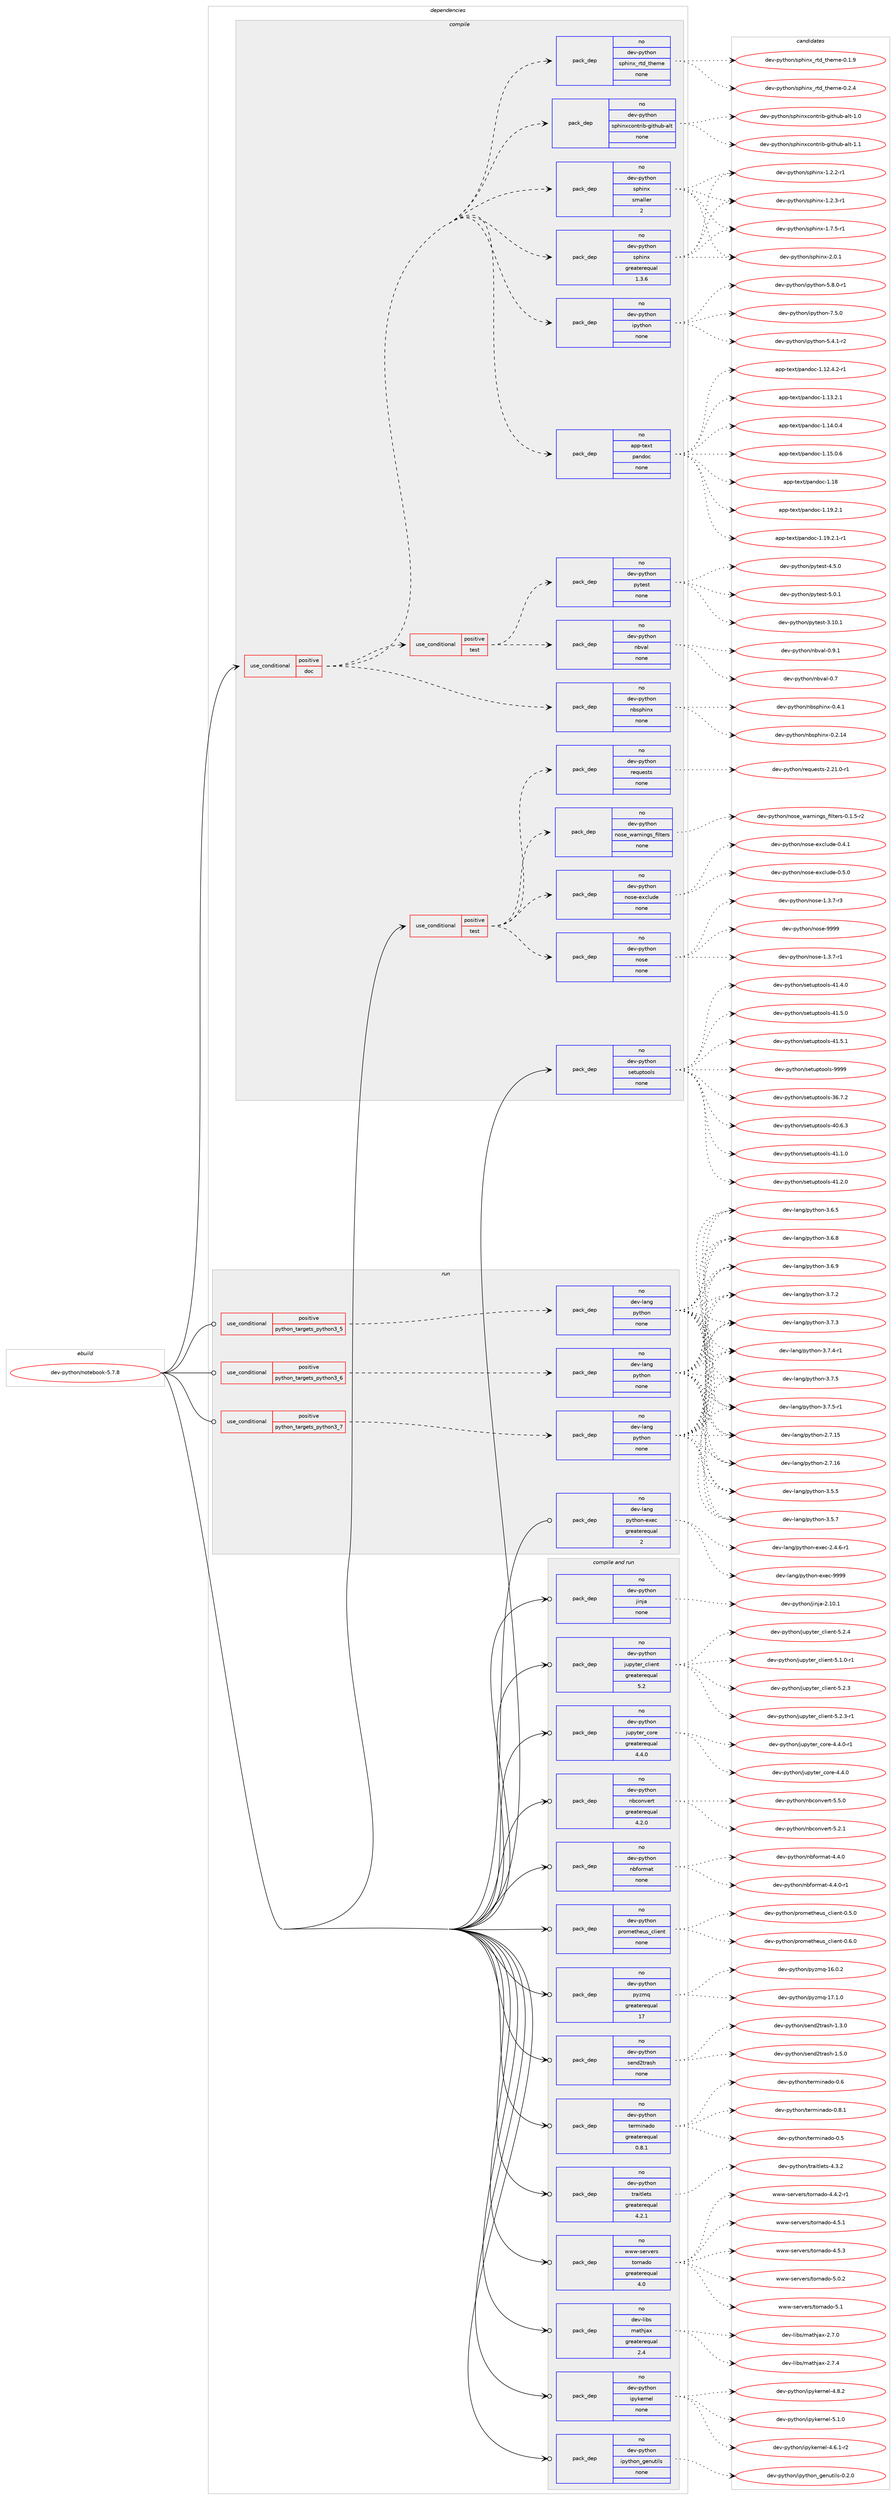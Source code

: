 digraph prolog {

# *************
# Graph options
# *************

newrank=true;
concentrate=true;
compound=true;
graph [rankdir=LR,fontname=Helvetica,fontsize=10,ranksep=1.5];#, ranksep=2.5, nodesep=0.2];
edge  [arrowhead=vee];
node  [fontname=Helvetica,fontsize=10];

# **********
# The ebuild
# **********

subgraph cluster_leftcol {
color=gray;
rank=same;
label=<<i>ebuild</i>>;
id [label="dev-python/notebook-5.7.8", color=red, width=4, href="../dev-python/notebook-5.7.8.svg"];
}

# ****************
# The dependencies
# ****************

subgraph cluster_midcol {
color=gray;
label=<<i>dependencies</i>>;
subgraph cluster_compile {
fillcolor="#eeeeee";
style=filled;
label=<<i>compile</i>>;
subgraph cond143312 {
dependency617142 [label=<<TABLE BORDER="0" CELLBORDER="1" CELLSPACING="0" CELLPADDING="4"><TR><TD ROWSPAN="3" CELLPADDING="10">use_conditional</TD></TR><TR><TD>positive</TD></TR><TR><TD>doc</TD></TR></TABLE>>, shape=none, color=red];
subgraph pack462022 {
dependency617143 [label=<<TABLE BORDER="0" CELLBORDER="1" CELLSPACING="0" CELLPADDING="4" WIDTH="220"><TR><TD ROWSPAN="6" CELLPADDING="30">pack_dep</TD></TR><TR><TD WIDTH="110">no</TD></TR><TR><TD>app-text</TD></TR><TR><TD>pandoc</TD></TR><TR><TD>none</TD></TR><TR><TD></TD></TR></TABLE>>, shape=none, color=blue];
}
dependency617142:e -> dependency617143:w [weight=20,style="dashed",arrowhead="vee"];
subgraph pack462023 {
dependency617144 [label=<<TABLE BORDER="0" CELLBORDER="1" CELLSPACING="0" CELLPADDING="4" WIDTH="220"><TR><TD ROWSPAN="6" CELLPADDING="30">pack_dep</TD></TR><TR><TD WIDTH="110">no</TD></TR><TR><TD>dev-python</TD></TR><TR><TD>ipython</TD></TR><TR><TD>none</TD></TR><TR><TD></TD></TR></TABLE>>, shape=none, color=blue];
}
dependency617142:e -> dependency617144:w [weight=20,style="dashed",arrowhead="vee"];
subgraph pack462024 {
dependency617145 [label=<<TABLE BORDER="0" CELLBORDER="1" CELLSPACING="0" CELLPADDING="4" WIDTH="220"><TR><TD ROWSPAN="6" CELLPADDING="30">pack_dep</TD></TR><TR><TD WIDTH="110">no</TD></TR><TR><TD>dev-python</TD></TR><TR><TD>sphinx</TD></TR><TR><TD>greaterequal</TD></TR><TR><TD>1.3.6</TD></TR></TABLE>>, shape=none, color=blue];
}
dependency617142:e -> dependency617145:w [weight=20,style="dashed",arrowhead="vee"];
subgraph pack462025 {
dependency617146 [label=<<TABLE BORDER="0" CELLBORDER="1" CELLSPACING="0" CELLPADDING="4" WIDTH="220"><TR><TD ROWSPAN="6" CELLPADDING="30">pack_dep</TD></TR><TR><TD WIDTH="110">no</TD></TR><TR><TD>dev-python</TD></TR><TR><TD>sphinx</TD></TR><TR><TD>smaller</TD></TR><TR><TD>2</TD></TR></TABLE>>, shape=none, color=blue];
}
dependency617142:e -> dependency617146:w [weight=20,style="dashed",arrowhead="vee"];
subgraph pack462026 {
dependency617147 [label=<<TABLE BORDER="0" CELLBORDER="1" CELLSPACING="0" CELLPADDING="4" WIDTH="220"><TR><TD ROWSPAN="6" CELLPADDING="30">pack_dep</TD></TR><TR><TD WIDTH="110">no</TD></TR><TR><TD>dev-python</TD></TR><TR><TD>sphinxcontrib-github-alt</TD></TR><TR><TD>none</TD></TR><TR><TD></TD></TR></TABLE>>, shape=none, color=blue];
}
dependency617142:e -> dependency617147:w [weight=20,style="dashed",arrowhead="vee"];
subgraph pack462027 {
dependency617148 [label=<<TABLE BORDER="0" CELLBORDER="1" CELLSPACING="0" CELLPADDING="4" WIDTH="220"><TR><TD ROWSPAN="6" CELLPADDING="30">pack_dep</TD></TR><TR><TD WIDTH="110">no</TD></TR><TR><TD>dev-python</TD></TR><TR><TD>sphinx_rtd_theme</TD></TR><TR><TD>none</TD></TR><TR><TD></TD></TR></TABLE>>, shape=none, color=blue];
}
dependency617142:e -> dependency617148:w [weight=20,style="dashed",arrowhead="vee"];
subgraph pack462028 {
dependency617149 [label=<<TABLE BORDER="0" CELLBORDER="1" CELLSPACING="0" CELLPADDING="4" WIDTH="220"><TR><TD ROWSPAN="6" CELLPADDING="30">pack_dep</TD></TR><TR><TD WIDTH="110">no</TD></TR><TR><TD>dev-python</TD></TR><TR><TD>nbsphinx</TD></TR><TR><TD>none</TD></TR><TR><TD></TD></TR></TABLE>>, shape=none, color=blue];
}
dependency617142:e -> dependency617149:w [weight=20,style="dashed",arrowhead="vee"];
subgraph cond143313 {
dependency617150 [label=<<TABLE BORDER="0" CELLBORDER="1" CELLSPACING="0" CELLPADDING="4"><TR><TD ROWSPAN="3" CELLPADDING="10">use_conditional</TD></TR><TR><TD>positive</TD></TR><TR><TD>test</TD></TR></TABLE>>, shape=none, color=red];
subgraph pack462029 {
dependency617151 [label=<<TABLE BORDER="0" CELLBORDER="1" CELLSPACING="0" CELLPADDING="4" WIDTH="220"><TR><TD ROWSPAN="6" CELLPADDING="30">pack_dep</TD></TR><TR><TD WIDTH="110">no</TD></TR><TR><TD>dev-python</TD></TR><TR><TD>nbval</TD></TR><TR><TD>none</TD></TR><TR><TD></TD></TR></TABLE>>, shape=none, color=blue];
}
dependency617150:e -> dependency617151:w [weight=20,style="dashed",arrowhead="vee"];
subgraph pack462030 {
dependency617152 [label=<<TABLE BORDER="0" CELLBORDER="1" CELLSPACING="0" CELLPADDING="4" WIDTH="220"><TR><TD ROWSPAN="6" CELLPADDING="30">pack_dep</TD></TR><TR><TD WIDTH="110">no</TD></TR><TR><TD>dev-python</TD></TR><TR><TD>pytest</TD></TR><TR><TD>none</TD></TR><TR><TD></TD></TR></TABLE>>, shape=none, color=blue];
}
dependency617150:e -> dependency617152:w [weight=20,style="dashed",arrowhead="vee"];
}
dependency617142:e -> dependency617150:w [weight=20,style="dashed",arrowhead="vee"];
}
id:e -> dependency617142:w [weight=20,style="solid",arrowhead="vee"];
subgraph cond143314 {
dependency617153 [label=<<TABLE BORDER="0" CELLBORDER="1" CELLSPACING="0" CELLPADDING="4"><TR><TD ROWSPAN="3" CELLPADDING="10">use_conditional</TD></TR><TR><TD>positive</TD></TR><TR><TD>test</TD></TR></TABLE>>, shape=none, color=red];
subgraph pack462031 {
dependency617154 [label=<<TABLE BORDER="0" CELLBORDER="1" CELLSPACING="0" CELLPADDING="4" WIDTH="220"><TR><TD ROWSPAN="6" CELLPADDING="30">pack_dep</TD></TR><TR><TD WIDTH="110">no</TD></TR><TR><TD>dev-python</TD></TR><TR><TD>nose</TD></TR><TR><TD>none</TD></TR><TR><TD></TD></TR></TABLE>>, shape=none, color=blue];
}
dependency617153:e -> dependency617154:w [weight=20,style="dashed",arrowhead="vee"];
subgraph pack462032 {
dependency617155 [label=<<TABLE BORDER="0" CELLBORDER="1" CELLSPACING="0" CELLPADDING="4" WIDTH="220"><TR><TD ROWSPAN="6" CELLPADDING="30">pack_dep</TD></TR><TR><TD WIDTH="110">no</TD></TR><TR><TD>dev-python</TD></TR><TR><TD>nose-exclude</TD></TR><TR><TD>none</TD></TR><TR><TD></TD></TR></TABLE>>, shape=none, color=blue];
}
dependency617153:e -> dependency617155:w [weight=20,style="dashed",arrowhead="vee"];
subgraph pack462033 {
dependency617156 [label=<<TABLE BORDER="0" CELLBORDER="1" CELLSPACING="0" CELLPADDING="4" WIDTH="220"><TR><TD ROWSPAN="6" CELLPADDING="30">pack_dep</TD></TR><TR><TD WIDTH="110">no</TD></TR><TR><TD>dev-python</TD></TR><TR><TD>nose_warnings_filters</TD></TR><TR><TD>none</TD></TR><TR><TD></TD></TR></TABLE>>, shape=none, color=blue];
}
dependency617153:e -> dependency617156:w [weight=20,style="dashed",arrowhead="vee"];
subgraph pack462034 {
dependency617157 [label=<<TABLE BORDER="0" CELLBORDER="1" CELLSPACING="0" CELLPADDING="4" WIDTH="220"><TR><TD ROWSPAN="6" CELLPADDING="30">pack_dep</TD></TR><TR><TD WIDTH="110">no</TD></TR><TR><TD>dev-python</TD></TR><TR><TD>requests</TD></TR><TR><TD>none</TD></TR><TR><TD></TD></TR></TABLE>>, shape=none, color=blue];
}
dependency617153:e -> dependency617157:w [weight=20,style="dashed",arrowhead="vee"];
}
id:e -> dependency617153:w [weight=20,style="solid",arrowhead="vee"];
subgraph pack462035 {
dependency617158 [label=<<TABLE BORDER="0" CELLBORDER="1" CELLSPACING="0" CELLPADDING="4" WIDTH="220"><TR><TD ROWSPAN="6" CELLPADDING="30">pack_dep</TD></TR><TR><TD WIDTH="110">no</TD></TR><TR><TD>dev-python</TD></TR><TR><TD>setuptools</TD></TR><TR><TD>none</TD></TR><TR><TD></TD></TR></TABLE>>, shape=none, color=blue];
}
id:e -> dependency617158:w [weight=20,style="solid",arrowhead="vee"];
}
subgraph cluster_compileandrun {
fillcolor="#eeeeee";
style=filled;
label=<<i>compile and run</i>>;
subgraph pack462036 {
dependency617159 [label=<<TABLE BORDER="0" CELLBORDER="1" CELLSPACING="0" CELLPADDING="4" WIDTH="220"><TR><TD ROWSPAN="6" CELLPADDING="30">pack_dep</TD></TR><TR><TD WIDTH="110">no</TD></TR><TR><TD>dev-libs</TD></TR><TR><TD>mathjax</TD></TR><TR><TD>greaterequal</TD></TR><TR><TD>2.4</TD></TR></TABLE>>, shape=none, color=blue];
}
id:e -> dependency617159:w [weight=20,style="solid",arrowhead="odotvee"];
subgraph pack462037 {
dependency617160 [label=<<TABLE BORDER="0" CELLBORDER="1" CELLSPACING="0" CELLPADDING="4" WIDTH="220"><TR><TD ROWSPAN="6" CELLPADDING="30">pack_dep</TD></TR><TR><TD WIDTH="110">no</TD></TR><TR><TD>dev-python</TD></TR><TR><TD>ipykernel</TD></TR><TR><TD>none</TD></TR><TR><TD></TD></TR></TABLE>>, shape=none, color=blue];
}
id:e -> dependency617160:w [weight=20,style="solid",arrowhead="odotvee"];
subgraph pack462038 {
dependency617161 [label=<<TABLE BORDER="0" CELLBORDER="1" CELLSPACING="0" CELLPADDING="4" WIDTH="220"><TR><TD ROWSPAN="6" CELLPADDING="30">pack_dep</TD></TR><TR><TD WIDTH="110">no</TD></TR><TR><TD>dev-python</TD></TR><TR><TD>ipython_genutils</TD></TR><TR><TD>none</TD></TR><TR><TD></TD></TR></TABLE>>, shape=none, color=blue];
}
id:e -> dependency617161:w [weight=20,style="solid",arrowhead="odotvee"];
subgraph pack462039 {
dependency617162 [label=<<TABLE BORDER="0" CELLBORDER="1" CELLSPACING="0" CELLPADDING="4" WIDTH="220"><TR><TD ROWSPAN="6" CELLPADDING="30">pack_dep</TD></TR><TR><TD WIDTH="110">no</TD></TR><TR><TD>dev-python</TD></TR><TR><TD>jinja</TD></TR><TR><TD>none</TD></TR><TR><TD></TD></TR></TABLE>>, shape=none, color=blue];
}
id:e -> dependency617162:w [weight=20,style="solid",arrowhead="odotvee"];
subgraph pack462040 {
dependency617163 [label=<<TABLE BORDER="0" CELLBORDER="1" CELLSPACING="0" CELLPADDING="4" WIDTH="220"><TR><TD ROWSPAN="6" CELLPADDING="30">pack_dep</TD></TR><TR><TD WIDTH="110">no</TD></TR><TR><TD>dev-python</TD></TR><TR><TD>jupyter_client</TD></TR><TR><TD>greaterequal</TD></TR><TR><TD>5.2</TD></TR></TABLE>>, shape=none, color=blue];
}
id:e -> dependency617163:w [weight=20,style="solid",arrowhead="odotvee"];
subgraph pack462041 {
dependency617164 [label=<<TABLE BORDER="0" CELLBORDER="1" CELLSPACING="0" CELLPADDING="4" WIDTH="220"><TR><TD ROWSPAN="6" CELLPADDING="30">pack_dep</TD></TR><TR><TD WIDTH="110">no</TD></TR><TR><TD>dev-python</TD></TR><TR><TD>jupyter_core</TD></TR><TR><TD>greaterequal</TD></TR><TR><TD>4.4.0</TD></TR></TABLE>>, shape=none, color=blue];
}
id:e -> dependency617164:w [weight=20,style="solid",arrowhead="odotvee"];
subgraph pack462042 {
dependency617165 [label=<<TABLE BORDER="0" CELLBORDER="1" CELLSPACING="0" CELLPADDING="4" WIDTH="220"><TR><TD ROWSPAN="6" CELLPADDING="30">pack_dep</TD></TR><TR><TD WIDTH="110">no</TD></TR><TR><TD>dev-python</TD></TR><TR><TD>nbconvert</TD></TR><TR><TD>greaterequal</TD></TR><TR><TD>4.2.0</TD></TR></TABLE>>, shape=none, color=blue];
}
id:e -> dependency617165:w [weight=20,style="solid",arrowhead="odotvee"];
subgraph pack462043 {
dependency617166 [label=<<TABLE BORDER="0" CELLBORDER="1" CELLSPACING="0" CELLPADDING="4" WIDTH="220"><TR><TD ROWSPAN="6" CELLPADDING="30">pack_dep</TD></TR><TR><TD WIDTH="110">no</TD></TR><TR><TD>dev-python</TD></TR><TR><TD>nbformat</TD></TR><TR><TD>none</TD></TR><TR><TD></TD></TR></TABLE>>, shape=none, color=blue];
}
id:e -> dependency617166:w [weight=20,style="solid",arrowhead="odotvee"];
subgraph pack462044 {
dependency617167 [label=<<TABLE BORDER="0" CELLBORDER="1" CELLSPACING="0" CELLPADDING="4" WIDTH="220"><TR><TD ROWSPAN="6" CELLPADDING="30">pack_dep</TD></TR><TR><TD WIDTH="110">no</TD></TR><TR><TD>dev-python</TD></TR><TR><TD>prometheus_client</TD></TR><TR><TD>none</TD></TR><TR><TD></TD></TR></TABLE>>, shape=none, color=blue];
}
id:e -> dependency617167:w [weight=20,style="solid",arrowhead="odotvee"];
subgraph pack462045 {
dependency617168 [label=<<TABLE BORDER="0" CELLBORDER="1" CELLSPACING="0" CELLPADDING="4" WIDTH="220"><TR><TD ROWSPAN="6" CELLPADDING="30">pack_dep</TD></TR><TR><TD WIDTH="110">no</TD></TR><TR><TD>dev-python</TD></TR><TR><TD>pyzmq</TD></TR><TR><TD>greaterequal</TD></TR><TR><TD>17</TD></TR></TABLE>>, shape=none, color=blue];
}
id:e -> dependency617168:w [weight=20,style="solid",arrowhead="odotvee"];
subgraph pack462046 {
dependency617169 [label=<<TABLE BORDER="0" CELLBORDER="1" CELLSPACING="0" CELLPADDING="4" WIDTH="220"><TR><TD ROWSPAN="6" CELLPADDING="30">pack_dep</TD></TR><TR><TD WIDTH="110">no</TD></TR><TR><TD>dev-python</TD></TR><TR><TD>send2trash</TD></TR><TR><TD>none</TD></TR><TR><TD></TD></TR></TABLE>>, shape=none, color=blue];
}
id:e -> dependency617169:w [weight=20,style="solid",arrowhead="odotvee"];
subgraph pack462047 {
dependency617170 [label=<<TABLE BORDER="0" CELLBORDER="1" CELLSPACING="0" CELLPADDING="4" WIDTH="220"><TR><TD ROWSPAN="6" CELLPADDING="30">pack_dep</TD></TR><TR><TD WIDTH="110">no</TD></TR><TR><TD>dev-python</TD></TR><TR><TD>terminado</TD></TR><TR><TD>greaterequal</TD></TR><TR><TD>0.8.1</TD></TR></TABLE>>, shape=none, color=blue];
}
id:e -> dependency617170:w [weight=20,style="solid",arrowhead="odotvee"];
subgraph pack462048 {
dependency617171 [label=<<TABLE BORDER="0" CELLBORDER="1" CELLSPACING="0" CELLPADDING="4" WIDTH="220"><TR><TD ROWSPAN="6" CELLPADDING="30">pack_dep</TD></TR><TR><TD WIDTH="110">no</TD></TR><TR><TD>dev-python</TD></TR><TR><TD>traitlets</TD></TR><TR><TD>greaterequal</TD></TR><TR><TD>4.2.1</TD></TR></TABLE>>, shape=none, color=blue];
}
id:e -> dependency617171:w [weight=20,style="solid",arrowhead="odotvee"];
subgraph pack462049 {
dependency617172 [label=<<TABLE BORDER="0" CELLBORDER="1" CELLSPACING="0" CELLPADDING="4" WIDTH="220"><TR><TD ROWSPAN="6" CELLPADDING="30">pack_dep</TD></TR><TR><TD WIDTH="110">no</TD></TR><TR><TD>www-servers</TD></TR><TR><TD>tornado</TD></TR><TR><TD>greaterequal</TD></TR><TR><TD>4.0</TD></TR></TABLE>>, shape=none, color=blue];
}
id:e -> dependency617172:w [weight=20,style="solid",arrowhead="odotvee"];
}
subgraph cluster_run {
fillcolor="#eeeeee";
style=filled;
label=<<i>run</i>>;
subgraph cond143315 {
dependency617173 [label=<<TABLE BORDER="0" CELLBORDER="1" CELLSPACING="0" CELLPADDING="4"><TR><TD ROWSPAN="3" CELLPADDING="10">use_conditional</TD></TR><TR><TD>positive</TD></TR><TR><TD>python_targets_python3_5</TD></TR></TABLE>>, shape=none, color=red];
subgraph pack462050 {
dependency617174 [label=<<TABLE BORDER="0" CELLBORDER="1" CELLSPACING="0" CELLPADDING="4" WIDTH="220"><TR><TD ROWSPAN="6" CELLPADDING="30">pack_dep</TD></TR><TR><TD WIDTH="110">no</TD></TR><TR><TD>dev-lang</TD></TR><TR><TD>python</TD></TR><TR><TD>none</TD></TR><TR><TD></TD></TR></TABLE>>, shape=none, color=blue];
}
dependency617173:e -> dependency617174:w [weight=20,style="dashed",arrowhead="vee"];
}
id:e -> dependency617173:w [weight=20,style="solid",arrowhead="odot"];
subgraph cond143316 {
dependency617175 [label=<<TABLE BORDER="0" CELLBORDER="1" CELLSPACING="0" CELLPADDING="4"><TR><TD ROWSPAN="3" CELLPADDING="10">use_conditional</TD></TR><TR><TD>positive</TD></TR><TR><TD>python_targets_python3_6</TD></TR></TABLE>>, shape=none, color=red];
subgraph pack462051 {
dependency617176 [label=<<TABLE BORDER="0" CELLBORDER="1" CELLSPACING="0" CELLPADDING="4" WIDTH="220"><TR><TD ROWSPAN="6" CELLPADDING="30">pack_dep</TD></TR><TR><TD WIDTH="110">no</TD></TR><TR><TD>dev-lang</TD></TR><TR><TD>python</TD></TR><TR><TD>none</TD></TR><TR><TD></TD></TR></TABLE>>, shape=none, color=blue];
}
dependency617175:e -> dependency617176:w [weight=20,style="dashed",arrowhead="vee"];
}
id:e -> dependency617175:w [weight=20,style="solid",arrowhead="odot"];
subgraph cond143317 {
dependency617177 [label=<<TABLE BORDER="0" CELLBORDER="1" CELLSPACING="0" CELLPADDING="4"><TR><TD ROWSPAN="3" CELLPADDING="10">use_conditional</TD></TR><TR><TD>positive</TD></TR><TR><TD>python_targets_python3_7</TD></TR></TABLE>>, shape=none, color=red];
subgraph pack462052 {
dependency617178 [label=<<TABLE BORDER="0" CELLBORDER="1" CELLSPACING="0" CELLPADDING="4" WIDTH="220"><TR><TD ROWSPAN="6" CELLPADDING="30">pack_dep</TD></TR><TR><TD WIDTH="110">no</TD></TR><TR><TD>dev-lang</TD></TR><TR><TD>python</TD></TR><TR><TD>none</TD></TR><TR><TD></TD></TR></TABLE>>, shape=none, color=blue];
}
dependency617177:e -> dependency617178:w [weight=20,style="dashed",arrowhead="vee"];
}
id:e -> dependency617177:w [weight=20,style="solid",arrowhead="odot"];
subgraph pack462053 {
dependency617179 [label=<<TABLE BORDER="0" CELLBORDER="1" CELLSPACING="0" CELLPADDING="4" WIDTH="220"><TR><TD ROWSPAN="6" CELLPADDING="30">pack_dep</TD></TR><TR><TD WIDTH="110">no</TD></TR><TR><TD>dev-lang</TD></TR><TR><TD>python-exec</TD></TR><TR><TD>greaterequal</TD></TR><TR><TD>2</TD></TR></TABLE>>, shape=none, color=blue];
}
id:e -> dependency617179:w [weight=20,style="solid",arrowhead="odot"];
}
}

# **************
# The candidates
# **************

subgraph cluster_choices {
rank=same;
color=gray;
label=<<i>candidates</i>>;

subgraph choice462022 {
color=black;
nodesep=1;
choice97112112451161011201164711297110100111994549464950465246504511449 [label="app-text/pandoc-1.12.4.2-r1", color=red, width=4,href="../app-text/pandoc-1.12.4.2-r1.svg"];
choice9711211245116101120116471129711010011199454946495146504649 [label="app-text/pandoc-1.13.2.1", color=red, width=4,href="../app-text/pandoc-1.13.2.1.svg"];
choice9711211245116101120116471129711010011199454946495246484652 [label="app-text/pandoc-1.14.0.4", color=red, width=4,href="../app-text/pandoc-1.14.0.4.svg"];
choice9711211245116101120116471129711010011199454946495346484654 [label="app-text/pandoc-1.15.0.6", color=red, width=4,href="../app-text/pandoc-1.15.0.6.svg"];
choice97112112451161011201164711297110100111994549464956 [label="app-text/pandoc-1.18", color=red, width=4,href="../app-text/pandoc-1.18.svg"];
choice9711211245116101120116471129711010011199454946495746504649 [label="app-text/pandoc-1.19.2.1", color=red, width=4,href="../app-text/pandoc-1.19.2.1.svg"];
choice97112112451161011201164711297110100111994549464957465046494511449 [label="app-text/pandoc-1.19.2.1-r1", color=red, width=4,href="../app-text/pandoc-1.19.2.1-r1.svg"];
dependency617143:e -> choice97112112451161011201164711297110100111994549464950465246504511449:w [style=dotted,weight="100"];
dependency617143:e -> choice9711211245116101120116471129711010011199454946495146504649:w [style=dotted,weight="100"];
dependency617143:e -> choice9711211245116101120116471129711010011199454946495246484652:w [style=dotted,weight="100"];
dependency617143:e -> choice9711211245116101120116471129711010011199454946495346484654:w [style=dotted,weight="100"];
dependency617143:e -> choice97112112451161011201164711297110100111994549464956:w [style=dotted,weight="100"];
dependency617143:e -> choice9711211245116101120116471129711010011199454946495746504649:w [style=dotted,weight="100"];
dependency617143:e -> choice97112112451161011201164711297110100111994549464957465046494511449:w [style=dotted,weight="100"];
}
subgraph choice462023 {
color=black;
nodesep=1;
choice10010111845112121116104111110471051121211161041111104553465246494511450 [label="dev-python/ipython-5.4.1-r2", color=red, width=4,href="../dev-python/ipython-5.4.1-r2.svg"];
choice10010111845112121116104111110471051121211161041111104553465646484511449 [label="dev-python/ipython-5.8.0-r1", color=red, width=4,href="../dev-python/ipython-5.8.0-r1.svg"];
choice1001011184511212111610411111047105112121116104111110455546534648 [label="dev-python/ipython-7.5.0", color=red, width=4,href="../dev-python/ipython-7.5.0.svg"];
dependency617144:e -> choice10010111845112121116104111110471051121211161041111104553465246494511450:w [style=dotted,weight="100"];
dependency617144:e -> choice10010111845112121116104111110471051121211161041111104553465646484511449:w [style=dotted,weight="100"];
dependency617144:e -> choice1001011184511212111610411111047105112121116104111110455546534648:w [style=dotted,weight="100"];
}
subgraph choice462024 {
color=black;
nodesep=1;
choice10010111845112121116104111110471151121041051101204549465046504511449 [label="dev-python/sphinx-1.2.2-r1", color=red, width=4,href="../dev-python/sphinx-1.2.2-r1.svg"];
choice10010111845112121116104111110471151121041051101204549465046514511449 [label="dev-python/sphinx-1.2.3-r1", color=red, width=4,href="../dev-python/sphinx-1.2.3-r1.svg"];
choice10010111845112121116104111110471151121041051101204549465546534511449 [label="dev-python/sphinx-1.7.5-r1", color=red, width=4,href="../dev-python/sphinx-1.7.5-r1.svg"];
choice1001011184511212111610411111047115112104105110120455046484649 [label="dev-python/sphinx-2.0.1", color=red, width=4,href="../dev-python/sphinx-2.0.1.svg"];
dependency617145:e -> choice10010111845112121116104111110471151121041051101204549465046504511449:w [style=dotted,weight="100"];
dependency617145:e -> choice10010111845112121116104111110471151121041051101204549465046514511449:w [style=dotted,weight="100"];
dependency617145:e -> choice10010111845112121116104111110471151121041051101204549465546534511449:w [style=dotted,weight="100"];
dependency617145:e -> choice1001011184511212111610411111047115112104105110120455046484649:w [style=dotted,weight="100"];
}
subgraph choice462025 {
color=black;
nodesep=1;
choice10010111845112121116104111110471151121041051101204549465046504511449 [label="dev-python/sphinx-1.2.2-r1", color=red, width=4,href="../dev-python/sphinx-1.2.2-r1.svg"];
choice10010111845112121116104111110471151121041051101204549465046514511449 [label="dev-python/sphinx-1.2.3-r1", color=red, width=4,href="../dev-python/sphinx-1.2.3-r1.svg"];
choice10010111845112121116104111110471151121041051101204549465546534511449 [label="dev-python/sphinx-1.7.5-r1", color=red, width=4,href="../dev-python/sphinx-1.7.5-r1.svg"];
choice1001011184511212111610411111047115112104105110120455046484649 [label="dev-python/sphinx-2.0.1", color=red, width=4,href="../dev-python/sphinx-2.0.1.svg"];
dependency617146:e -> choice10010111845112121116104111110471151121041051101204549465046504511449:w [style=dotted,weight="100"];
dependency617146:e -> choice10010111845112121116104111110471151121041051101204549465046514511449:w [style=dotted,weight="100"];
dependency617146:e -> choice10010111845112121116104111110471151121041051101204549465546534511449:w [style=dotted,weight="100"];
dependency617146:e -> choice1001011184511212111610411111047115112104105110120455046484649:w [style=dotted,weight="100"];
}
subgraph choice462026 {
color=black;
nodesep=1;
choice100101118451121211161041111104711511210410511012099111110116114105984510310511610411798459710811645494648 [label="dev-python/sphinxcontrib-github-alt-1.0", color=red, width=4,href="../dev-python/sphinxcontrib-github-alt-1.0.svg"];
choice100101118451121211161041111104711511210410511012099111110116114105984510310511610411798459710811645494649 [label="dev-python/sphinxcontrib-github-alt-1.1", color=red, width=4,href="../dev-python/sphinxcontrib-github-alt-1.1.svg"];
dependency617147:e -> choice100101118451121211161041111104711511210410511012099111110116114105984510310511610411798459710811645494648:w [style=dotted,weight="100"];
dependency617147:e -> choice100101118451121211161041111104711511210410511012099111110116114105984510310511610411798459710811645494649:w [style=dotted,weight="100"];
}
subgraph choice462027 {
color=black;
nodesep=1;
choice10010111845112121116104111110471151121041051101209511411610095116104101109101454846494657 [label="dev-python/sphinx_rtd_theme-0.1.9", color=red, width=4,href="../dev-python/sphinx_rtd_theme-0.1.9.svg"];
choice10010111845112121116104111110471151121041051101209511411610095116104101109101454846504652 [label="dev-python/sphinx_rtd_theme-0.2.4", color=red, width=4,href="../dev-python/sphinx_rtd_theme-0.2.4.svg"];
dependency617148:e -> choice10010111845112121116104111110471151121041051101209511411610095116104101109101454846494657:w [style=dotted,weight="100"];
dependency617148:e -> choice10010111845112121116104111110471151121041051101209511411610095116104101109101454846504652:w [style=dotted,weight="100"];
}
subgraph choice462028 {
color=black;
nodesep=1;
choice10010111845112121116104111110471109811511210410511012045484650464952 [label="dev-python/nbsphinx-0.2.14", color=red, width=4,href="../dev-python/nbsphinx-0.2.14.svg"];
choice100101118451121211161041111104711098115112104105110120454846524649 [label="dev-python/nbsphinx-0.4.1", color=red, width=4,href="../dev-python/nbsphinx-0.4.1.svg"];
dependency617149:e -> choice10010111845112121116104111110471109811511210410511012045484650464952:w [style=dotted,weight="100"];
dependency617149:e -> choice100101118451121211161041111104711098115112104105110120454846524649:w [style=dotted,weight="100"];
}
subgraph choice462029 {
color=black;
nodesep=1;
choice1001011184511212111610411111047110981189710845484655 [label="dev-python/nbval-0.7", color=red, width=4,href="../dev-python/nbval-0.7.svg"];
choice10010111845112121116104111110471109811897108454846574649 [label="dev-python/nbval-0.9.1", color=red, width=4,href="../dev-python/nbval-0.9.1.svg"];
dependency617151:e -> choice1001011184511212111610411111047110981189710845484655:w [style=dotted,weight="100"];
dependency617151:e -> choice10010111845112121116104111110471109811897108454846574649:w [style=dotted,weight="100"];
}
subgraph choice462030 {
color=black;
nodesep=1;
choice100101118451121211161041111104711212111610111511645514649484649 [label="dev-python/pytest-3.10.1", color=red, width=4,href="../dev-python/pytest-3.10.1.svg"];
choice1001011184511212111610411111047112121116101115116455246534648 [label="dev-python/pytest-4.5.0", color=red, width=4,href="../dev-python/pytest-4.5.0.svg"];
choice1001011184511212111610411111047112121116101115116455346484649 [label="dev-python/pytest-5.0.1", color=red, width=4,href="../dev-python/pytest-5.0.1.svg"];
dependency617152:e -> choice100101118451121211161041111104711212111610111511645514649484649:w [style=dotted,weight="100"];
dependency617152:e -> choice1001011184511212111610411111047112121116101115116455246534648:w [style=dotted,weight="100"];
dependency617152:e -> choice1001011184511212111610411111047112121116101115116455346484649:w [style=dotted,weight="100"];
}
subgraph choice462031 {
color=black;
nodesep=1;
choice10010111845112121116104111110471101111151014549465146554511449 [label="dev-python/nose-1.3.7-r1", color=red, width=4,href="../dev-python/nose-1.3.7-r1.svg"];
choice10010111845112121116104111110471101111151014549465146554511451 [label="dev-python/nose-1.3.7-r3", color=red, width=4,href="../dev-python/nose-1.3.7-r3.svg"];
choice10010111845112121116104111110471101111151014557575757 [label="dev-python/nose-9999", color=red, width=4,href="../dev-python/nose-9999.svg"];
dependency617154:e -> choice10010111845112121116104111110471101111151014549465146554511449:w [style=dotted,weight="100"];
dependency617154:e -> choice10010111845112121116104111110471101111151014549465146554511451:w [style=dotted,weight="100"];
dependency617154:e -> choice10010111845112121116104111110471101111151014557575757:w [style=dotted,weight="100"];
}
subgraph choice462032 {
color=black;
nodesep=1;
choice10010111845112121116104111110471101111151014510112099108117100101454846524649 [label="dev-python/nose-exclude-0.4.1", color=red, width=4,href="../dev-python/nose-exclude-0.4.1.svg"];
choice10010111845112121116104111110471101111151014510112099108117100101454846534648 [label="dev-python/nose-exclude-0.5.0", color=red, width=4,href="../dev-python/nose-exclude-0.5.0.svg"];
dependency617155:e -> choice10010111845112121116104111110471101111151014510112099108117100101454846524649:w [style=dotted,weight="100"];
dependency617155:e -> choice10010111845112121116104111110471101111151014510112099108117100101454846534648:w [style=dotted,weight="100"];
}
subgraph choice462033 {
color=black;
nodesep=1;
choice10010111845112121116104111110471101111151019511997114110105110103115951021051081161011141154548464946534511450 [label="dev-python/nose_warnings_filters-0.1.5-r2", color=red, width=4,href="../dev-python/nose_warnings_filters-0.1.5-r2.svg"];
dependency617156:e -> choice10010111845112121116104111110471101111151019511997114110105110103115951021051081161011141154548464946534511450:w [style=dotted,weight="100"];
}
subgraph choice462034 {
color=black;
nodesep=1;
choice1001011184511212111610411111047114101113117101115116115455046504946484511449 [label="dev-python/requests-2.21.0-r1", color=red, width=4,href="../dev-python/requests-2.21.0-r1.svg"];
dependency617157:e -> choice1001011184511212111610411111047114101113117101115116115455046504946484511449:w [style=dotted,weight="100"];
}
subgraph choice462035 {
color=black;
nodesep=1;
choice100101118451121211161041111104711510111611711211611111110811545515446554650 [label="dev-python/setuptools-36.7.2", color=red, width=4,href="../dev-python/setuptools-36.7.2.svg"];
choice100101118451121211161041111104711510111611711211611111110811545524846544651 [label="dev-python/setuptools-40.6.3", color=red, width=4,href="../dev-python/setuptools-40.6.3.svg"];
choice100101118451121211161041111104711510111611711211611111110811545524946494648 [label="dev-python/setuptools-41.1.0", color=red, width=4,href="../dev-python/setuptools-41.1.0.svg"];
choice100101118451121211161041111104711510111611711211611111110811545524946504648 [label="dev-python/setuptools-41.2.0", color=red, width=4,href="../dev-python/setuptools-41.2.0.svg"];
choice100101118451121211161041111104711510111611711211611111110811545524946524648 [label="dev-python/setuptools-41.4.0", color=red, width=4,href="../dev-python/setuptools-41.4.0.svg"];
choice100101118451121211161041111104711510111611711211611111110811545524946534648 [label="dev-python/setuptools-41.5.0", color=red, width=4,href="../dev-python/setuptools-41.5.0.svg"];
choice100101118451121211161041111104711510111611711211611111110811545524946534649 [label="dev-python/setuptools-41.5.1", color=red, width=4,href="../dev-python/setuptools-41.5.1.svg"];
choice10010111845112121116104111110471151011161171121161111111081154557575757 [label="dev-python/setuptools-9999", color=red, width=4,href="../dev-python/setuptools-9999.svg"];
dependency617158:e -> choice100101118451121211161041111104711510111611711211611111110811545515446554650:w [style=dotted,weight="100"];
dependency617158:e -> choice100101118451121211161041111104711510111611711211611111110811545524846544651:w [style=dotted,weight="100"];
dependency617158:e -> choice100101118451121211161041111104711510111611711211611111110811545524946494648:w [style=dotted,weight="100"];
dependency617158:e -> choice100101118451121211161041111104711510111611711211611111110811545524946504648:w [style=dotted,weight="100"];
dependency617158:e -> choice100101118451121211161041111104711510111611711211611111110811545524946524648:w [style=dotted,weight="100"];
dependency617158:e -> choice100101118451121211161041111104711510111611711211611111110811545524946534648:w [style=dotted,weight="100"];
dependency617158:e -> choice100101118451121211161041111104711510111611711211611111110811545524946534649:w [style=dotted,weight="100"];
dependency617158:e -> choice10010111845112121116104111110471151011161171121161111111081154557575757:w [style=dotted,weight="100"];
}
subgraph choice462036 {
color=black;
nodesep=1;
choice1001011184510810598115471099711610410697120455046554648 [label="dev-libs/mathjax-2.7.0", color=red, width=4,href="../dev-libs/mathjax-2.7.0.svg"];
choice1001011184510810598115471099711610410697120455046554652 [label="dev-libs/mathjax-2.7.4", color=red, width=4,href="../dev-libs/mathjax-2.7.4.svg"];
dependency617159:e -> choice1001011184510810598115471099711610410697120455046554648:w [style=dotted,weight="100"];
dependency617159:e -> choice1001011184510810598115471099711610410697120455046554652:w [style=dotted,weight="100"];
}
subgraph choice462037 {
color=black;
nodesep=1;
choice10010111845112121116104111110471051121211071011141101011084552465446494511450 [label="dev-python/ipykernel-4.6.1-r2", color=red, width=4,href="../dev-python/ipykernel-4.6.1-r2.svg"];
choice1001011184511212111610411111047105112121107101114110101108455246564650 [label="dev-python/ipykernel-4.8.2", color=red, width=4,href="../dev-python/ipykernel-4.8.2.svg"];
choice1001011184511212111610411111047105112121107101114110101108455346494648 [label="dev-python/ipykernel-5.1.0", color=red, width=4,href="../dev-python/ipykernel-5.1.0.svg"];
dependency617160:e -> choice10010111845112121116104111110471051121211071011141101011084552465446494511450:w [style=dotted,weight="100"];
dependency617160:e -> choice1001011184511212111610411111047105112121107101114110101108455246564650:w [style=dotted,weight="100"];
dependency617160:e -> choice1001011184511212111610411111047105112121107101114110101108455346494648:w [style=dotted,weight="100"];
}
subgraph choice462038 {
color=black;
nodesep=1;
choice100101118451121211161041111104710511212111610411111095103101110117116105108115454846504648 [label="dev-python/ipython_genutils-0.2.0", color=red, width=4,href="../dev-python/ipython_genutils-0.2.0.svg"];
dependency617161:e -> choice100101118451121211161041111104710511212111610411111095103101110117116105108115454846504648:w [style=dotted,weight="100"];
}
subgraph choice462039 {
color=black;
nodesep=1;
choice10010111845112121116104111110471061051101069745504649484649 [label="dev-python/jinja-2.10.1", color=red, width=4,href="../dev-python/jinja-2.10.1.svg"];
dependency617162:e -> choice10010111845112121116104111110471061051101069745504649484649:w [style=dotted,weight="100"];
}
subgraph choice462040 {
color=black;
nodesep=1;
choice100101118451121211161041111104710611711212111610111495991081051011101164553464946484511449 [label="dev-python/jupyter_client-5.1.0-r1", color=red, width=4,href="../dev-python/jupyter_client-5.1.0-r1.svg"];
choice10010111845112121116104111110471061171121211161011149599108105101110116455346504651 [label="dev-python/jupyter_client-5.2.3", color=red, width=4,href="../dev-python/jupyter_client-5.2.3.svg"];
choice100101118451121211161041111104710611711212111610111495991081051011101164553465046514511449 [label="dev-python/jupyter_client-5.2.3-r1", color=red, width=4,href="../dev-python/jupyter_client-5.2.3-r1.svg"];
choice10010111845112121116104111110471061171121211161011149599108105101110116455346504652 [label="dev-python/jupyter_client-5.2.4", color=red, width=4,href="../dev-python/jupyter_client-5.2.4.svg"];
dependency617163:e -> choice100101118451121211161041111104710611711212111610111495991081051011101164553464946484511449:w [style=dotted,weight="100"];
dependency617163:e -> choice10010111845112121116104111110471061171121211161011149599108105101110116455346504651:w [style=dotted,weight="100"];
dependency617163:e -> choice100101118451121211161041111104710611711212111610111495991081051011101164553465046514511449:w [style=dotted,weight="100"];
dependency617163:e -> choice10010111845112121116104111110471061171121211161011149599108105101110116455346504652:w [style=dotted,weight="100"];
}
subgraph choice462041 {
color=black;
nodesep=1;
choice10010111845112121116104111110471061171121211161011149599111114101455246524648 [label="dev-python/jupyter_core-4.4.0", color=red, width=4,href="../dev-python/jupyter_core-4.4.0.svg"];
choice100101118451121211161041111104710611711212111610111495991111141014552465246484511449 [label="dev-python/jupyter_core-4.4.0-r1", color=red, width=4,href="../dev-python/jupyter_core-4.4.0-r1.svg"];
dependency617164:e -> choice10010111845112121116104111110471061171121211161011149599111114101455246524648:w [style=dotted,weight="100"];
dependency617164:e -> choice100101118451121211161041111104710611711212111610111495991111141014552465246484511449:w [style=dotted,weight="100"];
}
subgraph choice462042 {
color=black;
nodesep=1;
choice10010111845112121116104111110471109899111110118101114116455346504649 [label="dev-python/nbconvert-5.2.1", color=red, width=4,href="../dev-python/nbconvert-5.2.1.svg"];
choice10010111845112121116104111110471109899111110118101114116455346534648 [label="dev-python/nbconvert-5.5.0", color=red, width=4,href="../dev-python/nbconvert-5.5.0.svg"];
dependency617165:e -> choice10010111845112121116104111110471109899111110118101114116455346504649:w [style=dotted,weight="100"];
dependency617165:e -> choice10010111845112121116104111110471109899111110118101114116455346534648:w [style=dotted,weight="100"];
}
subgraph choice462043 {
color=black;
nodesep=1;
choice10010111845112121116104111110471109810211111410997116455246524648 [label="dev-python/nbformat-4.4.0", color=red, width=4,href="../dev-python/nbformat-4.4.0.svg"];
choice100101118451121211161041111104711098102111114109971164552465246484511449 [label="dev-python/nbformat-4.4.0-r1", color=red, width=4,href="../dev-python/nbformat-4.4.0-r1.svg"];
dependency617166:e -> choice10010111845112121116104111110471109810211111410997116455246524648:w [style=dotted,weight="100"];
dependency617166:e -> choice100101118451121211161041111104711098102111114109971164552465246484511449:w [style=dotted,weight="100"];
}
subgraph choice462044 {
color=black;
nodesep=1;
choice10010111845112121116104111110471121141111091011161041011171159599108105101110116454846534648 [label="dev-python/prometheus_client-0.5.0", color=red, width=4,href="../dev-python/prometheus_client-0.5.0.svg"];
choice10010111845112121116104111110471121141111091011161041011171159599108105101110116454846544648 [label="dev-python/prometheus_client-0.6.0", color=red, width=4,href="../dev-python/prometheus_client-0.6.0.svg"];
dependency617167:e -> choice10010111845112121116104111110471121141111091011161041011171159599108105101110116454846534648:w [style=dotted,weight="100"];
dependency617167:e -> choice10010111845112121116104111110471121141111091011161041011171159599108105101110116454846544648:w [style=dotted,weight="100"];
}
subgraph choice462045 {
color=black;
nodesep=1;
choice100101118451121211161041111104711212112210911345495446484650 [label="dev-python/pyzmq-16.0.2", color=red, width=4,href="../dev-python/pyzmq-16.0.2.svg"];
choice100101118451121211161041111104711212112210911345495546494648 [label="dev-python/pyzmq-17.1.0", color=red, width=4,href="../dev-python/pyzmq-17.1.0.svg"];
dependency617168:e -> choice100101118451121211161041111104711212112210911345495446484650:w [style=dotted,weight="100"];
dependency617168:e -> choice100101118451121211161041111104711212112210911345495546494648:w [style=dotted,weight="100"];
}
subgraph choice462046 {
color=black;
nodesep=1;
choice10010111845112121116104111110471151011101005011611497115104454946514648 [label="dev-python/send2trash-1.3.0", color=red, width=4,href="../dev-python/send2trash-1.3.0.svg"];
choice10010111845112121116104111110471151011101005011611497115104454946534648 [label="dev-python/send2trash-1.5.0", color=red, width=4,href="../dev-python/send2trash-1.5.0.svg"];
dependency617169:e -> choice10010111845112121116104111110471151011101005011611497115104454946514648:w [style=dotted,weight="100"];
dependency617169:e -> choice10010111845112121116104111110471151011101005011611497115104454946534648:w [style=dotted,weight="100"];
}
subgraph choice462047 {
color=black;
nodesep=1;
choice10010111845112121116104111110471161011141091051109710011145484653 [label="dev-python/terminado-0.5", color=red, width=4,href="../dev-python/terminado-0.5.svg"];
choice10010111845112121116104111110471161011141091051109710011145484654 [label="dev-python/terminado-0.6", color=red, width=4,href="../dev-python/terminado-0.6.svg"];
choice100101118451121211161041111104711610111410910511097100111454846564649 [label="dev-python/terminado-0.8.1", color=red, width=4,href="../dev-python/terminado-0.8.1.svg"];
dependency617170:e -> choice10010111845112121116104111110471161011141091051109710011145484653:w [style=dotted,weight="100"];
dependency617170:e -> choice10010111845112121116104111110471161011141091051109710011145484654:w [style=dotted,weight="100"];
dependency617170:e -> choice100101118451121211161041111104711610111410910511097100111454846564649:w [style=dotted,weight="100"];
}
subgraph choice462048 {
color=black;
nodesep=1;
choice100101118451121211161041111104711611497105116108101116115455246514650 [label="dev-python/traitlets-4.3.2", color=red, width=4,href="../dev-python/traitlets-4.3.2.svg"];
dependency617171:e -> choice100101118451121211161041111104711611497105116108101116115455246514650:w [style=dotted,weight="100"];
}
subgraph choice462049 {
color=black;
nodesep=1;
choice1191191194511510111411810111411547116111114110971001114552465246504511449 [label="www-servers/tornado-4.4.2-r1", color=red, width=4,href="../www-servers/tornado-4.4.2-r1.svg"];
choice119119119451151011141181011141154711611111411097100111455246534649 [label="www-servers/tornado-4.5.1", color=red, width=4,href="../www-servers/tornado-4.5.1.svg"];
choice119119119451151011141181011141154711611111411097100111455246534651 [label="www-servers/tornado-4.5.3", color=red, width=4,href="../www-servers/tornado-4.5.3.svg"];
choice119119119451151011141181011141154711611111411097100111455346484650 [label="www-servers/tornado-5.0.2", color=red, width=4,href="../www-servers/tornado-5.0.2.svg"];
choice11911911945115101114118101114115471161111141109710011145534649 [label="www-servers/tornado-5.1", color=red, width=4,href="../www-servers/tornado-5.1.svg"];
dependency617172:e -> choice1191191194511510111411810111411547116111114110971001114552465246504511449:w [style=dotted,weight="100"];
dependency617172:e -> choice119119119451151011141181011141154711611111411097100111455246534649:w [style=dotted,weight="100"];
dependency617172:e -> choice119119119451151011141181011141154711611111411097100111455246534651:w [style=dotted,weight="100"];
dependency617172:e -> choice119119119451151011141181011141154711611111411097100111455346484650:w [style=dotted,weight="100"];
dependency617172:e -> choice11911911945115101114118101114115471161111141109710011145534649:w [style=dotted,weight="100"];
}
subgraph choice462050 {
color=black;
nodesep=1;
choice10010111845108971101034711212111610411111045504655464953 [label="dev-lang/python-2.7.15", color=red, width=4,href="../dev-lang/python-2.7.15.svg"];
choice10010111845108971101034711212111610411111045504655464954 [label="dev-lang/python-2.7.16", color=red, width=4,href="../dev-lang/python-2.7.16.svg"];
choice100101118451089711010347112121116104111110455146534653 [label="dev-lang/python-3.5.5", color=red, width=4,href="../dev-lang/python-3.5.5.svg"];
choice100101118451089711010347112121116104111110455146534655 [label="dev-lang/python-3.5.7", color=red, width=4,href="../dev-lang/python-3.5.7.svg"];
choice100101118451089711010347112121116104111110455146544653 [label="dev-lang/python-3.6.5", color=red, width=4,href="../dev-lang/python-3.6.5.svg"];
choice100101118451089711010347112121116104111110455146544656 [label="dev-lang/python-3.6.8", color=red, width=4,href="../dev-lang/python-3.6.8.svg"];
choice100101118451089711010347112121116104111110455146544657 [label="dev-lang/python-3.6.9", color=red, width=4,href="../dev-lang/python-3.6.9.svg"];
choice100101118451089711010347112121116104111110455146554650 [label="dev-lang/python-3.7.2", color=red, width=4,href="../dev-lang/python-3.7.2.svg"];
choice100101118451089711010347112121116104111110455146554651 [label="dev-lang/python-3.7.3", color=red, width=4,href="../dev-lang/python-3.7.3.svg"];
choice1001011184510897110103471121211161041111104551465546524511449 [label="dev-lang/python-3.7.4-r1", color=red, width=4,href="../dev-lang/python-3.7.4-r1.svg"];
choice100101118451089711010347112121116104111110455146554653 [label="dev-lang/python-3.7.5", color=red, width=4,href="../dev-lang/python-3.7.5.svg"];
choice1001011184510897110103471121211161041111104551465546534511449 [label="dev-lang/python-3.7.5-r1", color=red, width=4,href="../dev-lang/python-3.7.5-r1.svg"];
dependency617174:e -> choice10010111845108971101034711212111610411111045504655464953:w [style=dotted,weight="100"];
dependency617174:e -> choice10010111845108971101034711212111610411111045504655464954:w [style=dotted,weight="100"];
dependency617174:e -> choice100101118451089711010347112121116104111110455146534653:w [style=dotted,weight="100"];
dependency617174:e -> choice100101118451089711010347112121116104111110455146534655:w [style=dotted,weight="100"];
dependency617174:e -> choice100101118451089711010347112121116104111110455146544653:w [style=dotted,weight="100"];
dependency617174:e -> choice100101118451089711010347112121116104111110455146544656:w [style=dotted,weight="100"];
dependency617174:e -> choice100101118451089711010347112121116104111110455146544657:w [style=dotted,weight="100"];
dependency617174:e -> choice100101118451089711010347112121116104111110455146554650:w [style=dotted,weight="100"];
dependency617174:e -> choice100101118451089711010347112121116104111110455146554651:w [style=dotted,weight="100"];
dependency617174:e -> choice1001011184510897110103471121211161041111104551465546524511449:w [style=dotted,weight="100"];
dependency617174:e -> choice100101118451089711010347112121116104111110455146554653:w [style=dotted,weight="100"];
dependency617174:e -> choice1001011184510897110103471121211161041111104551465546534511449:w [style=dotted,weight="100"];
}
subgraph choice462051 {
color=black;
nodesep=1;
choice10010111845108971101034711212111610411111045504655464953 [label="dev-lang/python-2.7.15", color=red, width=4,href="../dev-lang/python-2.7.15.svg"];
choice10010111845108971101034711212111610411111045504655464954 [label="dev-lang/python-2.7.16", color=red, width=4,href="../dev-lang/python-2.7.16.svg"];
choice100101118451089711010347112121116104111110455146534653 [label="dev-lang/python-3.5.5", color=red, width=4,href="../dev-lang/python-3.5.5.svg"];
choice100101118451089711010347112121116104111110455146534655 [label="dev-lang/python-3.5.7", color=red, width=4,href="../dev-lang/python-3.5.7.svg"];
choice100101118451089711010347112121116104111110455146544653 [label="dev-lang/python-3.6.5", color=red, width=4,href="../dev-lang/python-3.6.5.svg"];
choice100101118451089711010347112121116104111110455146544656 [label="dev-lang/python-3.6.8", color=red, width=4,href="../dev-lang/python-3.6.8.svg"];
choice100101118451089711010347112121116104111110455146544657 [label="dev-lang/python-3.6.9", color=red, width=4,href="../dev-lang/python-3.6.9.svg"];
choice100101118451089711010347112121116104111110455146554650 [label="dev-lang/python-3.7.2", color=red, width=4,href="../dev-lang/python-3.7.2.svg"];
choice100101118451089711010347112121116104111110455146554651 [label="dev-lang/python-3.7.3", color=red, width=4,href="../dev-lang/python-3.7.3.svg"];
choice1001011184510897110103471121211161041111104551465546524511449 [label="dev-lang/python-3.7.4-r1", color=red, width=4,href="../dev-lang/python-3.7.4-r1.svg"];
choice100101118451089711010347112121116104111110455146554653 [label="dev-lang/python-3.7.5", color=red, width=4,href="../dev-lang/python-3.7.5.svg"];
choice1001011184510897110103471121211161041111104551465546534511449 [label="dev-lang/python-3.7.5-r1", color=red, width=4,href="../dev-lang/python-3.7.5-r1.svg"];
dependency617176:e -> choice10010111845108971101034711212111610411111045504655464953:w [style=dotted,weight="100"];
dependency617176:e -> choice10010111845108971101034711212111610411111045504655464954:w [style=dotted,weight="100"];
dependency617176:e -> choice100101118451089711010347112121116104111110455146534653:w [style=dotted,weight="100"];
dependency617176:e -> choice100101118451089711010347112121116104111110455146534655:w [style=dotted,weight="100"];
dependency617176:e -> choice100101118451089711010347112121116104111110455146544653:w [style=dotted,weight="100"];
dependency617176:e -> choice100101118451089711010347112121116104111110455146544656:w [style=dotted,weight="100"];
dependency617176:e -> choice100101118451089711010347112121116104111110455146544657:w [style=dotted,weight="100"];
dependency617176:e -> choice100101118451089711010347112121116104111110455146554650:w [style=dotted,weight="100"];
dependency617176:e -> choice100101118451089711010347112121116104111110455146554651:w [style=dotted,weight="100"];
dependency617176:e -> choice1001011184510897110103471121211161041111104551465546524511449:w [style=dotted,weight="100"];
dependency617176:e -> choice100101118451089711010347112121116104111110455146554653:w [style=dotted,weight="100"];
dependency617176:e -> choice1001011184510897110103471121211161041111104551465546534511449:w [style=dotted,weight="100"];
}
subgraph choice462052 {
color=black;
nodesep=1;
choice10010111845108971101034711212111610411111045504655464953 [label="dev-lang/python-2.7.15", color=red, width=4,href="../dev-lang/python-2.7.15.svg"];
choice10010111845108971101034711212111610411111045504655464954 [label="dev-lang/python-2.7.16", color=red, width=4,href="../dev-lang/python-2.7.16.svg"];
choice100101118451089711010347112121116104111110455146534653 [label="dev-lang/python-3.5.5", color=red, width=4,href="../dev-lang/python-3.5.5.svg"];
choice100101118451089711010347112121116104111110455146534655 [label="dev-lang/python-3.5.7", color=red, width=4,href="../dev-lang/python-3.5.7.svg"];
choice100101118451089711010347112121116104111110455146544653 [label="dev-lang/python-3.6.5", color=red, width=4,href="../dev-lang/python-3.6.5.svg"];
choice100101118451089711010347112121116104111110455146544656 [label="dev-lang/python-3.6.8", color=red, width=4,href="../dev-lang/python-3.6.8.svg"];
choice100101118451089711010347112121116104111110455146544657 [label="dev-lang/python-3.6.9", color=red, width=4,href="../dev-lang/python-3.6.9.svg"];
choice100101118451089711010347112121116104111110455146554650 [label="dev-lang/python-3.7.2", color=red, width=4,href="../dev-lang/python-3.7.2.svg"];
choice100101118451089711010347112121116104111110455146554651 [label="dev-lang/python-3.7.3", color=red, width=4,href="../dev-lang/python-3.7.3.svg"];
choice1001011184510897110103471121211161041111104551465546524511449 [label="dev-lang/python-3.7.4-r1", color=red, width=4,href="../dev-lang/python-3.7.4-r1.svg"];
choice100101118451089711010347112121116104111110455146554653 [label="dev-lang/python-3.7.5", color=red, width=4,href="../dev-lang/python-3.7.5.svg"];
choice1001011184510897110103471121211161041111104551465546534511449 [label="dev-lang/python-3.7.5-r1", color=red, width=4,href="../dev-lang/python-3.7.5-r1.svg"];
dependency617178:e -> choice10010111845108971101034711212111610411111045504655464953:w [style=dotted,weight="100"];
dependency617178:e -> choice10010111845108971101034711212111610411111045504655464954:w [style=dotted,weight="100"];
dependency617178:e -> choice100101118451089711010347112121116104111110455146534653:w [style=dotted,weight="100"];
dependency617178:e -> choice100101118451089711010347112121116104111110455146534655:w [style=dotted,weight="100"];
dependency617178:e -> choice100101118451089711010347112121116104111110455146544653:w [style=dotted,weight="100"];
dependency617178:e -> choice100101118451089711010347112121116104111110455146544656:w [style=dotted,weight="100"];
dependency617178:e -> choice100101118451089711010347112121116104111110455146544657:w [style=dotted,weight="100"];
dependency617178:e -> choice100101118451089711010347112121116104111110455146554650:w [style=dotted,weight="100"];
dependency617178:e -> choice100101118451089711010347112121116104111110455146554651:w [style=dotted,weight="100"];
dependency617178:e -> choice1001011184510897110103471121211161041111104551465546524511449:w [style=dotted,weight="100"];
dependency617178:e -> choice100101118451089711010347112121116104111110455146554653:w [style=dotted,weight="100"];
dependency617178:e -> choice1001011184510897110103471121211161041111104551465546534511449:w [style=dotted,weight="100"];
}
subgraph choice462053 {
color=black;
nodesep=1;
choice10010111845108971101034711212111610411111045101120101994550465246544511449 [label="dev-lang/python-exec-2.4.6-r1", color=red, width=4,href="../dev-lang/python-exec-2.4.6-r1.svg"];
choice10010111845108971101034711212111610411111045101120101994557575757 [label="dev-lang/python-exec-9999", color=red, width=4,href="../dev-lang/python-exec-9999.svg"];
dependency617179:e -> choice10010111845108971101034711212111610411111045101120101994550465246544511449:w [style=dotted,weight="100"];
dependency617179:e -> choice10010111845108971101034711212111610411111045101120101994557575757:w [style=dotted,weight="100"];
}
}

}
